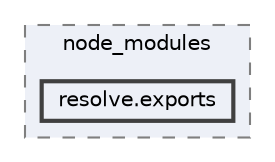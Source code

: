 digraph "pkiclassroomrescheduler/src/main/frontend/node_modules/resolve.exports"
{
 // LATEX_PDF_SIZE
  bgcolor="transparent";
  edge [fontname=Helvetica,fontsize=10,labelfontname=Helvetica,labelfontsize=10];
  node [fontname=Helvetica,fontsize=10,shape=box,height=0.2,width=0.4];
  compound=true
  subgraph clusterdir_72953eda66ccb3a2722c28e1c3e6c23b {
    graph [ bgcolor="#edf0f7", pencolor="grey50", label="node_modules", fontname=Helvetica,fontsize=10 style="filled,dashed", URL="dir_72953eda66ccb3a2722c28e1c3e6c23b.html",tooltip=""]
  dir_7b7cb6a3b095121af054f9b9fbc84861 [label="resolve.exports", fillcolor="#edf0f7", color="grey25", style="filled,bold", URL="dir_7b7cb6a3b095121af054f9b9fbc84861.html",tooltip=""];
  }
}
